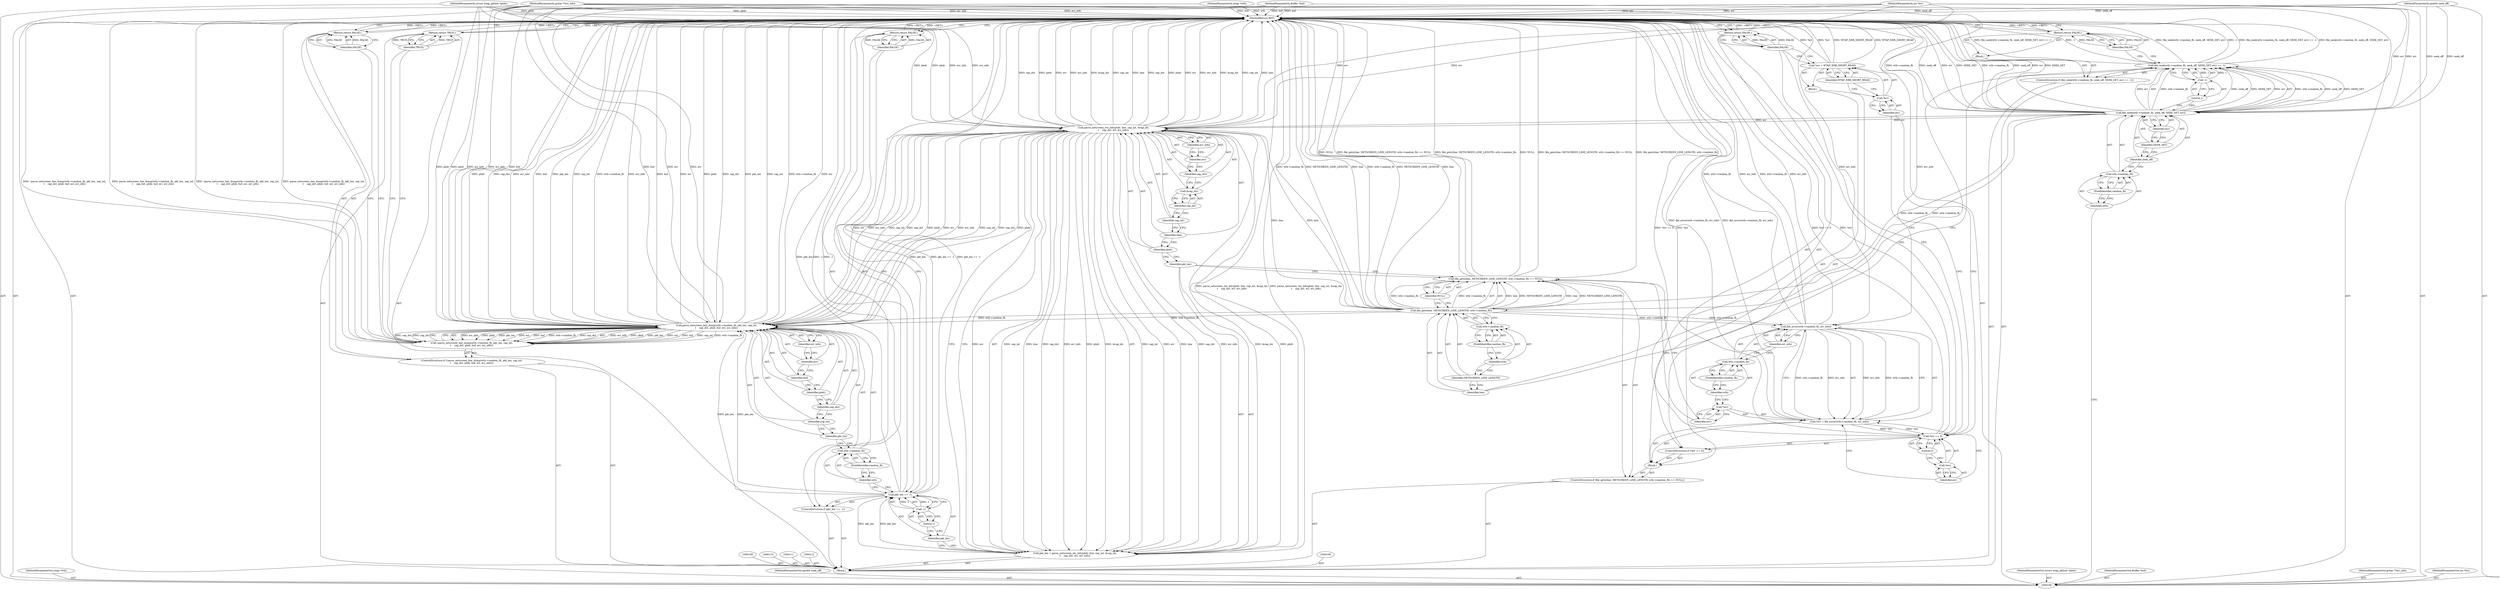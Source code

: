digraph "1_wireshark_6a140eca7b78b230f1f90a739a32257476513c78_0" {
"1000192" [label="(MethodReturn,RET)"];
"1000101" [label="(MethodParameterIn,wtap *wth)"];
"1000277" [label="(MethodParameterOut,wtap *wth)"];
"1000102" [label="(MethodParameterIn,gint64 seek_off)"];
"1000278" [label="(MethodParameterOut,gint64 seek_off)"];
"1000116" [label="(Call,wth->random_fh)"];
"1000117" [label="(Identifier,wth)"];
"1000113" [label="(ControlStructure,if (file_seek(wth->random_fh, seek_off, SEEK_SET, err) == -1))"];
"1000118" [label="(FieldIdentifier,random_fh)"];
"1000119" [label="(Identifier,seek_off)"];
"1000120" [label="(Identifier,SEEK_SET)"];
"1000121" [label="(Identifier,err)"];
"1000114" [label="(Call,file_seek(wth->random_fh, seek_off, SEEK_SET, err) == -1)"];
"1000115" [label="(Call,file_seek(wth->random_fh, seek_off, SEEK_SET, err))"];
"1000122" [label="(Call,-1)"];
"1000123" [label="(Literal,1)"];
"1000124" [label="(Block,)"];
"1000126" [label="(Identifier,FALSE)"];
"1000125" [label="(Return,return FALSE;)"];
"1000127" [label="(ControlStructure,if (file_gets(line, NETSCREEN_LINE_LENGTH, wth->random_fh) == NULL))"];
"1000130" [label="(Identifier,line)"];
"1000131" [label="(Identifier,NETSCREEN_LINE_LENGTH)"];
"1000132" [label="(Call,wth->random_fh)"];
"1000133" [label="(Identifier,wth)"];
"1000134" [label="(FieldIdentifier,random_fh)"];
"1000128" [label="(Call,file_gets(line, NETSCREEN_LINE_LENGTH, wth->random_fh) == NULL)"];
"1000129" [label="(Call,file_gets(line, NETSCREEN_LINE_LENGTH, wth->random_fh))"];
"1000135" [label="(Identifier,NULL)"];
"1000136" [label="(Block,)"];
"1000137" [label="(Call,*err = file_error(wth->random_fh, err_info))"];
"1000138" [label="(Call,*err)"];
"1000141" [label="(Call,wth->random_fh)"];
"1000142" [label="(Identifier,wth)"];
"1000143" [label="(FieldIdentifier,random_fh)"];
"1000139" [label="(Identifier,err)"];
"1000144" [label="(Identifier,err_info)"];
"1000140" [label="(Call,file_error(wth->random_fh, err_info))"];
"1000149" [label="(Literal,0)"];
"1000150" [label="(Block,)"];
"1000145" [label="(ControlStructure,if (*err == 0))"];
"1000146" [label="(Call,*err == 0)"];
"1000147" [label="(Call,*err)"];
"1000148" [label="(Identifier,err)"];
"1000154" [label="(Identifier,WTAP_ERR_SHORT_READ)"];
"1000151" [label="(Call,*err = WTAP_ERR_SHORT_READ)"];
"1000152" [label="(Call,*err)"];
"1000153" [label="(Identifier,err)"];
"1000103" [label="(MethodParameterIn,struct wtap_pkthdr *phdr)"];
"1000279" [label="(MethodParameterOut,struct wtap_pkthdr *phdr)"];
"1000104" [label="(MethodParameterIn,Buffer *buf)"];
"1000280" [label="(MethodParameterOut,Buffer *buf)"];
"1000156" [label="(Identifier,FALSE)"];
"1000155" [label="(Return,return FALSE;)"];
"1000157" [label="(Call,pkt_len = parse_netscreen_rec_hdr(phdr, line, cap_int, &cap_dir,\n\t    cap_dst, err, err_info))"];
"1000158" [label="(Identifier,pkt_len)"];
"1000159" [label="(Call,parse_netscreen_rec_hdr(phdr, line, cap_int, &cap_dir,\n\t    cap_dst, err, err_info))"];
"1000160" [label="(Identifier,phdr)"];
"1000161" [label="(Identifier,line)"];
"1000162" [label="(Identifier,cap_int)"];
"1000163" [label="(Call,&cap_dir)"];
"1000164" [label="(Identifier,cap_dir)"];
"1000166" [label="(Identifier,err)"];
"1000167" [label="(Identifier,err_info)"];
"1000165" [label="(Identifier,cap_dst)"];
"1000168" [label="(ControlStructure,if (pkt_len == -1))"];
"1000171" [label="(Call,-1)"];
"1000172" [label="(Literal,1)"];
"1000169" [label="(Call,pkt_len == -1)"];
"1000170" [label="(Identifier,pkt_len)"];
"1000173" [label="(Return,return FALSE;)"];
"1000174" [label="(Identifier,FALSE)"];
"1000175" [label="(ControlStructure,if (!parse_netscreen_hex_dump(wth->random_fh, pkt_len, cap_int,\n\t    cap_dst, phdr, buf, err, err_info)))"];
"1000178" [label="(Call,wth->random_fh)"];
"1000179" [label="(Identifier,wth)"];
"1000180" [label="(FieldIdentifier,random_fh)"];
"1000181" [label="(Identifier,pkt_len)"];
"1000176" [label="(Call,!parse_netscreen_hex_dump(wth->random_fh, pkt_len, cap_int,\n\t    cap_dst, phdr, buf, err, err_info))"];
"1000182" [label="(Identifier,cap_int)"];
"1000177" [label="(Call,parse_netscreen_hex_dump(wth->random_fh, pkt_len, cap_int,\n\t    cap_dst, phdr, buf, err, err_info))"];
"1000184" [label="(Identifier,phdr)"];
"1000185" [label="(Identifier,buf)"];
"1000186" [label="(Identifier,err)"];
"1000187" [label="(Identifier,err_info)"];
"1000183" [label="(Identifier,cap_dst)"];
"1000188" [label="(Return,return FALSE;)"];
"1000189" [label="(Identifier,FALSE)"];
"1000106" [label="(MethodParameterIn,gchar **err_info)"];
"1000282" [label="(MethodParameterOut,gchar **err_info)"];
"1000105" [label="(MethodParameterIn,int *err)"];
"1000281" [label="(MethodParameterOut,int *err)"];
"1000190" [label="(Return,return TRUE;)"];
"1000191" [label="(Identifier,TRUE)"];
"1000107" [label="(Block,)"];
"1000192" -> "1000100"  [label="AST: "];
"1000192" -> "1000125"  [label="CFG: "];
"1000192" -> "1000155"  [label="CFG: "];
"1000192" -> "1000173"  [label="CFG: "];
"1000192" -> "1000188"  [label="CFG: "];
"1000192" -> "1000190"  [label="CFG: "];
"1000188" -> "1000192"  [label="DDG: <RET>"];
"1000173" -> "1000192"  [label="DDG: <RET>"];
"1000125" -> "1000192"  [label="DDG: <RET>"];
"1000155" -> "1000192"  [label="DDG: <RET>"];
"1000177" -> "1000192"  [label="DDG: err_info"];
"1000177" -> "1000192"  [label="DDG: buf"];
"1000177" -> "1000192"  [label="DDG: pkt_len"];
"1000177" -> "1000192"  [label="DDG: cap_int"];
"1000177" -> "1000192"  [label="DDG: wth->random_fh"];
"1000177" -> "1000192"  [label="DDG: err"];
"1000177" -> "1000192"  [label="DDG: phdr"];
"1000177" -> "1000192"  [label="DDG: cap_dst"];
"1000169" -> "1000192"  [label="DDG: pkt_len == -1"];
"1000169" -> "1000192"  [label="DDG: -1"];
"1000169" -> "1000192"  [label="DDG: pkt_len"];
"1000104" -> "1000192"  [label="DDG: buf"];
"1000105" -> "1000192"  [label="DDG: err"];
"1000176" -> "1000192"  [label="DDG: !parse_netscreen_hex_dump(wth->random_fh, pkt_len, cap_int,\n\t    cap_dst, phdr, buf, err, err_info)"];
"1000176" -> "1000192"  [label="DDG: parse_netscreen_hex_dump(wth->random_fh, pkt_len, cap_int,\n\t    cap_dst, phdr, buf, err, err_info)"];
"1000102" -> "1000192"  [label="DDG: seek_off"];
"1000151" -> "1000192"  [label="DDG: WTAP_ERR_SHORT_READ"];
"1000151" -> "1000192"  [label="DDG: *err"];
"1000128" -> "1000192"  [label="DDG: file_gets(line, NETSCREEN_LINE_LENGTH, wth->random_fh) == NULL"];
"1000128" -> "1000192"  [label="DDG: file_gets(line, NETSCREEN_LINE_LENGTH, wth->random_fh)"];
"1000128" -> "1000192"  [label="DDG: NULL"];
"1000115" -> "1000192"  [label="DDG: seek_off"];
"1000115" -> "1000192"  [label="DDG: err"];
"1000115" -> "1000192"  [label="DDG: SEEK_SET"];
"1000115" -> "1000192"  [label="DDG: wth->random_fh"];
"1000157" -> "1000192"  [label="DDG: parse_netscreen_rec_hdr(phdr, line, cap_int, &cap_dir,\n\t    cap_dst, err, err_info)"];
"1000129" -> "1000192"  [label="DDG: line"];
"1000129" -> "1000192"  [label="DDG: wth->random_fh"];
"1000129" -> "1000192"  [label="DDG: NETSCREEN_LINE_LENGTH"];
"1000114" -> "1000192"  [label="DDG: file_seek(wth->random_fh, seek_off, SEEK_SET, err) == -1"];
"1000114" -> "1000192"  [label="DDG: file_seek(wth->random_fh, seek_off, SEEK_SET, err)"];
"1000114" -> "1000192"  [label="DDG: -1"];
"1000159" -> "1000192"  [label="DDG: phdr"];
"1000159" -> "1000192"  [label="DDG: err"];
"1000159" -> "1000192"  [label="DDG: err_info"];
"1000159" -> "1000192"  [label="DDG: &cap_dir"];
"1000159" -> "1000192"  [label="DDG: cap_int"];
"1000159" -> "1000192"  [label="DDG: line"];
"1000159" -> "1000192"  [label="DDG: cap_dst"];
"1000140" -> "1000192"  [label="DDG: wth->random_fh"];
"1000140" -> "1000192"  [label="DDG: err_info"];
"1000137" -> "1000192"  [label="DDG: file_error(wth->random_fh, err_info)"];
"1000103" -> "1000192"  [label="DDG: phdr"];
"1000101" -> "1000192"  [label="DDG: wth"];
"1000146" -> "1000192"  [label="DDG: *err == 0"];
"1000146" -> "1000192"  [label="DDG: *err"];
"1000106" -> "1000192"  [label="DDG: err_info"];
"1000190" -> "1000192"  [label="DDG: <RET>"];
"1000101" -> "1000100"  [label="AST: "];
"1000101" -> "1000192"  [label="DDG: wth"];
"1000277" -> "1000100"  [label="AST: "];
"1000102" -> "1000100"  [label="AST: "];
"1000102" -> "1000192"  [label="DDG: seek_off"];
"1000102" -> "1000115"  [label="DDG: seek_off"];
"1000278" -> "1000100"  [label="AST: "];
"1000116" -> "1000115"  [label="AST: "];
"1000116" -> "1000118"  [label="CFG: "];
"1000117" -> "1000116"  [label="AST: "];
"1000118" -> "1000116"  [label="AST: "];
"1000119" -> "1000116"  [label="CFG: "];
"1000117" -> "1000116"  [label="AST: "];
"1000117" -> "1000100"  [label="CFG: "];
"1000118" -> "1000117"  [label="CFG: "];
"1000113" -> "1000107"  [label="AST: "];
"1000114" -> "1000113"  [label="AST: "];
"1000124" -> "1000113"  [label="AST: "];
"1000118" -> "1000116"  [label="AST: "];
"1000118" -> "1000117"  [label="CFG: "];
"1000116" -> "1000118"  [label="CFG: "];
"1000119" -> "1000115"  [label="AST: "];
"1000119" -> "1000116"  [label="CFG: "];
"1000120" -> "1000119"  [label="CFG: "];
"1000120" -> "1000115"  [label="AST: "];
"1000120" -> "1000119"  [label="CFG: "];
"1000121" -> "1000120"  [label="CFG: "];
"1000121" -> "1000115"  [label="AST: "];
"1000121" -> "1000120"  [label="CFG: "];
"1000115" -> "1000121"  [label="CFG: "];
"1000114" -> "1000113"  [label="AST: "];
"1000114" -> "1000122"  [label="CFG: "];
"1000115" -> "1000114"  [label="AST: "];
"1000122" -> "1000114"  [label="AST: "];
"1000126" -> "1000114"  [label="CFG: "];
"1000130" -> "1000114"  [label="CFG: "];
"1000114" -> "1000192"  [label="DDG: file_seek(wth->random_fh, seek_off, SEEK_SET, err) == -1"];
"1000114" -> "1000192"  [label="DDG: file_seek(wth->random_fh, seek_off, SEEK_SET, err)"];
"1000114" -> "1000192"  [label="DDG: -1"];
"1000115" -> "1000114"  [label="DDG: wth->random_fh"];
"1000115" -> "1000114"  [label="DDG: seek_off"];
"1000115" -> "1000114"  [label="DDG: SEEK_SET"];
"1000115" -> "1000114"  [label="DDG: err"];
"1000122" -> "1000114"  [label="DDG: 1"];
"1000115" -> "1000114"  [label="AST: "];
"1000115" -> "1000121"  [label="CFG: "];
"1000116" -> "1000115"  [label="AST: "];
"1000119" -> "1000115"  [label="AST: "];
"1000120" -> "1000115"  [label="AST: "];
"1000121" -> "1000115"  [label="AST: "];
"1000123" -> "1000115"  [label="CFG: "];
"1000115" -> "1000192"  [label="DDG: seek_off"];
"1000115" -> "1000192"  [label="DDG: err"];
"1000115" -> "1000192"  [label="DDG: SEEK_SET"];
"1000115" -> "1000192"  [label="DDG: wth->random_fh"];
"1000115" -> "1000114"  [label="DDG: wth->random_fh"];
"1000115" -> "1000114"  [label="DDG: seek_off"];
"1000115" -> "1000114"  [label="DDG: SEEK_SET"];
"1000115" -> "1000114"  [label="DDG: err"];
"1000102" -> "1000115"  [label="DDG: seek_off"];
"1000105" -> "1000115"  [label="DDG: err"];
"1000115" -> "1000129"  [label="DDG: wth->random_fh"];
"1000115" -> "1000159"  [label="DDG: err"];
"1000122" -> "1000114"  [label="AST: "];
"1000122" -> "1000123"  [label="CFG: "];
"1000123" -> "1000122"  [label="AST: "];
"1000114" -> "1000122"  [label="CFG: "];
"1000122" -> "1000114"  [label="DDG: 1"];
"1000123" -> "1000122"  [label="AST: "];
"1000123" -> "1000115"  [label="CFG: "];
"1000122" -> "1000123"  [label="CFG: "];
"1000124" -> "1000113"  [label="AST: "];
"1000125" -> "1000124"  [label="AST: "];
"1000126" -> "1000125"  [label="AST: "];
"1000126" -> "1000114"  [label="CFG: "];
"1000125" -> "1000126"  [label="CFG: "];
"1000126" -> "1000125"  [label="DDG: FALSE"];
"1000125" -> "1000124"  [label="AST: "];
"1000125" -> "1000126"  [label="CFG: "];
"1000126" -> "1000125"  [label="AST: "];
"1000192" -> "1000125"  [label="CFG: "];
"1000125" -> "1000192"  [label="DDG: <RET>"];
"1000126" -> "1000125"  [label="DDG: FALSE"];
"1000127" -> "1000107"  [label="AST: "];
"1000128" -> "1000127"  [label="AST: "];
"1000136" -> "1000127"  [label="AST: "];
"1000130" -> "1000129"  [label="AST: "];
"1000130" -> "1000114"  [label="CFG: "];
"1000131" -> "1000130"  [label="CFG: "];
"1000131" -> "1000129"  [label="AST: "];
"1000131" -> "1000130"  [label="CFG: "];
"1000133" -> "1000131"  [label="CFG: "];
"1000132" -> "1000129"  [label="AST: "];
"1000132" -> "1000134"  [label="CFG: "];
"1000133" -> "1000132"  [label="AST: "];
"1000134" -> "1000132"  [label="AST: "];
"1000129" -> "1000132"  [label="CFG: "];
"1000133" -> "1000132"  [label="AST: "];
"1000133" -> "1000131"  [label="CFG: "];
"1000134" -> "1000133"  [label="CFG: "];
"1000134" -> "1000132"  [label="AST: "];
"1000134" -> "1000133"  [label="CFG: "];
"1000132" -> "1000134"  [label="CFG: "];
"1000128" -> "1000127"  [label="AST: "];
"1000128" -> "1000135"  [label="CFG: "];
"1000129" -> "1000128"  [label="AST: "];
"1000135" -> "1000128"  [label="AST: "];
"1000139" -> "1000128"  [label="CFG: "];
"1000158" -> "1000128"  [label="CFG: "];
"1000128" -> "1000192"  [label="DDG: file_gets(line, NETSCREEN_LINE_LENGTH, wth->random_fh) == NULL"];
"1000128" -> "1000192"  [label="DDG: file_gets(line, NETSCREEN_LINE_LENGTH, wth->random_fh)"];
"1000128" -> "1000192"  [label="DDG: NULL"];
"1000129" -> "1000128"  [label="DDG: line"];
"1000129" -> "1000128"  [label="DDG: NETSCREEN_LINE_LENGTH"];
"1000129" -> "1000128"  [label="DDG: wth->random_fh"];
"1000129" -> "1000128"  [label="AST: "];
"1000129" -> "1000132"  [label="CFG: "];
"1000130" -> "1000129"  [label="AST: "];
"1000131" -> "1000129"  [label="AST: "];
"1000132" -> "1000129"  [label="AST: "];
"1000135" -> "1000129"  [label="CFG: "];
"1000129" -> "1000192"  [label="DDG: line"];
"1000129" -> "1000192"  [label="DDG: wth->random_fh"];
"1000129" -> "1000192"  [label="DDG: NETSCREEN_LINE_LENGTH"];
"1000129" -> "1000128"  [label="DDG: line"];
"1000129" -> "1000128"  [label="DDG: NETSCREEN_LINE_LENGTH"];
"1000129" -> "1000128"  [label="DDG: wth->random_fh"];
"1000115" -> "1000129"  [label="DDG: wth->random_fh"];
"1000129" -> "1000140"  [label="DDG: wth->random_fh"];
"1000129" -> "1000159"  [label="DDG: line"];
"1000129" -> "1000177"  [label="DDG: wth->random_fh"];
"1000135" -> "1000128"  [label="AST: "];
"1000135" -> "1000129"  [label="CFG: "];
"1000128" -> "1000135"  [label="CFG: "];
"1000136" -> "1000127"  [label="AST: "];
"1000137" -> "1000136"  [label="AST: "];
"1000145" -> "1000136"  [label="AST: "];
"1000155" -> "1000136"  [label="AST: "];
"1000137" -> "1000136"  [label="AST: "];
"1000137" -> "1000140"  [label="CFG: "];
"1000138" -> "1000137"  [label="AST: "];
"1000140" -> "1000137"  [label="AST: "];
"1000148" -> "1000137"  [label="CFG: "];
"1000137" -> "1000192"  [label="DDG: file_error(wth->random_fh, err_info)"];
"1000140" -> "1000137"  [label="DDG: wth->random_fh"];
"1000140" -> "1000137"  [label="DDG: err_info"];
"1000137" -> "1000146"  [label="DDG: *err"];
"1000138" -> "1000137"  [label="AST: "];
"1000138" -> "1000139"  [label="CFG: "];
"1000139" -> "1000138"  [label="AST: "];
"1000142" -> "1000138"  [label="CFG: "];
"1000141" -> "1000140"  [label="AST: "];
"1000141" -> "1000143"  [label="CFG: "];
"1000142" -> "1000141"  [label="AST: "];
"1000143" -> "1000141"  [label="AST: "];
"1000144" -> "1000141"  [label="CFG: "];
"1000142" -> "1000141"  [label="AST: "];
"1000142" -> "1000138"  [label="CFG: "];
"1000143" -> "1000142"  [label="CFG: "];
"1000143" -> "1000141"  [label="AST: "];
"1000143" -> "1000142"  [label="CFG: "];
"1000141" -> "1000143"  [label="CFG: "];
"1000139" -> "1000138"  [label="AST: "];
"1000139" -> "1000128"  [label="CFG: "];
"1000138" -> "1000139"  [label="CFG: "];
"1000144" -> "1000140"  [label="AST: "];
"1000144" -> "1000141"  [label="CFG: "];
"1000140" -> "1000144"  [label="CFG: "];
"1000140" -> "1000137"  [label="AST: "];
"1000140" -> "1000144"  [label="CFG: "];
"1000141" -> "1000140"  [label="AST: "];
"1000144" -> "1000140"  [label="AST: "];
"1000137" -> "1000140"  [label="CFG: "];
"1000140" -> "1000192"  [label="DDG: wth->random_fh"];
"1000140" -> "1000192"  [label="DDG: err_info"];
"1000140" -> "1000137"  [label="DDG: wth->random_fh"];
"1000140" -> "1000137"  [label="DDG: err_info"];
"1000129" -> "1000140"  [label="DDG: wth->random_fh"];
"1000106" -> "1000140"  [label="DDG: err_info"];
"1000149" -> "1000146"  [label="AST: "];
"1000149" -> "1000147"  [label="CFG: "];
"1000146" -> "1000149"  [label="CFG: "];
"1000150" -> "1000145"  [label="AST: "];
"1000151" -> "1000150"  [label="AST: "];
"1000145" -> "1000136"  [label="AST: "];
"1000146" -> "1000145"  [label="AST: "];
"1000150" -> "1000145"  [label="AST: "];
"1000146" -> "1000145"  [label="AST: "];
"1000146" -> "1000149"  [label="CFG: "];
"1000147" -> "1000146"  [label="AST: "];
"1000149" -> "1000146"  [label="AST: "];
"1000153" -> "1000146"  [label="CFG: "];
"1000156" -> "1000146"  [label="CFG: "];
"1000146" -> "1000192"  [label="DDG: *err == 0"];
"1000146" -> "1000192"  [label="DDG: *err"];
"1000137" -> "1000146"  [label="DDG: *err"];
"1000147" -> "1000146"  [label="AST: "];
"1000147" -> "1000148"  [label="CFG: "];
"1000148" -> "1000147"  [label="AST: "];
"1000149" -> "1000147"  [label="CFG: "];
"1000148" -> "1000147"  [label="AST: "];
"1000148" -> "1000137"  [label="CFG: "];
"1000147" -> "1000148"  [label="CFG: "];
"1000154" -> "1000151"  [label="AST: "];
"1000154" -> "1000152"  [label="CFG: "];
"1000151" -> "1000154"  [label="CFG: "];
"1000151" -> "1000150"  [label="AST: "];
"1000151" -> "1000154"  [label="CFG: "];
"1000152" -> "1000151"  [label="AST: "];
"1000154" -> "1000151"  [label="AST: "];
"1000156" -> "1000151"  [label="CFG: "];
"1000151" -> "1000192"  [label="DDG: WTAP_ERR_SHORT_READ"];
"1000151" -> "1000192"  [label="DDG: *err"];
"1000152" -> "1000151"  [label="AST: "];
"1000152" -> "1000153"  [label="CFG: "];
"1000153" -> "1000152"  [label="AST: "];
"1000154" -> "1000152"  [label="CFG: "];
"1000153" -> "1000152"  [label="AST: "];
"1000153" -> "1000146"  [label="CFG: "];
"1000152" -> "1000153"  [label="CFG: "];
"1000103" -> "1000100"  [label="AST: "];
"1000103" -> "1000192"  [label="DDG: phdr"];
"1000103" -> "1000159"  [label="DDG: phdr"];
"1000103" -> "1000177"  [label="DDG: phdr"];
"1000279" -> "1000100"  [label="AST: "];
"1000104" -> "1000100"  [label="AST: "];
"1000104" -> "1000192"  [label="DDG: buf"];
"1000104" -> "1000177"  [label="DDG: buf"];
"1000280" -> "1000100"  [label="AST: "];
"1000156" -> "1000155"  [label="AST: "];
"1000156" -> "1000151"  [label="CFG: "];
"1000156" -> "1000146"  [label="CFG: "];
"1000155" -> "1000156"  [label="CFG: "];
"1000156" -> "1000155"  [label="DDG: FALSE"];
"1000155" -> "1000136"  [label="AST: "];
"1000155" -> "1000156"  [label="CFG: "];
"1000156" -> "1000155"  [label="AST: "];
"1000192" -> "1000155"  [label="CFG: "];
"1000155" -> "1000192"  [label="DDG: <RET>"];
"1000156" -> "1000155"  [label="DDG: FALSE"];
"1000157" -> "1000107"  [label="AST: "];
"1000157" -> "1000159"  [label="CFG: "];
"1000158" -> "1000157"  [label="AST: "];
"1000159" -> "1000157"  [label="AST: "];
"1000170" -> "1000157"  [label="CFG: "];
"1000157" -> "1000192"  [label="DDG: parse_netscreen_rec_hdr(phdr, line, cap_int, &cap_dir,\n\t    cap_dst, err, err_info)"];
"1000159" -> "1000157"  [label="DDG: cap_int"];
"1000159" -> "1000157"  [label="DDG: err"];
"1000159" -> "1000157"  [label="DDG: line"];
"1000159" -> "1000157"  [label="DDG: cap_dst"];
"1000159" -> "1000157"  [label="DDG: err_info"];
"1000159" -> "1000157"  [label="DDG: phdr"];
"1000159" -> "1000157"  [label="DDG: &cap_dir"];
"1000157" -> "1000169"  [label="DDG: pkt_len"];
"1000158" -> "1000157"  [label="AST: "];
"1000158" -> "1000128"  [label="CFG: "];
"1000160" -> "1000158"  [label="CFG: "];
"1000159" -> "1000157"  [label="AST: "];
"1000159" -> "1000167"  [label="CFG: "];
"1000160" -> "1000159"  [label="AST: "];
"1000161" -> "1000159"  [label="AST: "];
"1000162" -> "1000159"  [label="AST: "];
"1000163" -> "1000159"  [label="AST: "];
"1000165" -> "1000159"  [label="AST: "];
"1000166" -> "1000159"  [label="AST: "];
"1000167" -> "1000159"  [label="AST: "];
"1000157" -> "1000159"  [label="CFG: "];
"1000159" -> "1000192"  [label="DDG: phdr"];
"1000159" -> "1000192"  [label="DDG: err"];
"1000159" -> "1000192"  [label="DDG: err_info"];
"1000159" -> "1000192"  [label="DDG: &cap_dir"];
"1000159" -> "1000192"  [label="DDG: cap_int"];
"1000159" -> "1000192"  [label="DDG: line"];
"1000159" -> "1000192"  [label="DDG: cap_dst"];
"1000159" -> "1000157"  [label="DDG: cap_int"];
"1000159" -> "1000157"  [label="DDG: err"];
"1000159" -> "1000157"  [label="DDG: line"];
"1000159" -> "1000157"  [label="DDG: cap_dst"];
"1000159" -> "1000157"  [label="DDG: err_info"];
"1000159" -> "1000157"  [label="DDG: phdr"];
"1000159" -> "1000157"  [label="DDG: &cap_dir"];
"1000103" -> "1000159"  [label="DDG: phdr"];
"1000129" -> "1000159"  [label="DDG: line"];
"1000115" -> "1000159"  [label="DDG: err"];
"1000105" -> "1000159"  [label="DDG: err"];
"1000106" -> "1000159"  [label="DDG: err_info"];
"1000159" -> "1000177"  [label="DDG: cap_int"];
"1000159" -> "1000177"  [label="DDG: cap_dst"];
"1000159" -> "1000177"  [label="DDG: phdr"];
"1000159" -> "1000177"  [label="DDG: err"];
"1000159" -> "1000177"  [label="DDG: err_info"];
"1000160" -> "1000159"  [label="AST: "];
"1000160" -> "1000158"  [label="CFG: "];
"1000161" -> "1000160"  [label="CFG: "];
"1000161" -> "1000159"  [label="AST: "];
"1000161" -> "1000160"  [label="CFG: "];
"1000162" -> "1000161"  [label="CFG: "];
"1000162" -> "1000159"  [label="AST: "];
"1000162" -> "1000161"  [label="CFG: "];
"1000164" -> "1000162"  [label="CFG: "];
"1000163" -> "1000159"  [label="AST: "];
"1000163" -> "1000164"  [label="CFG: "];
"1000164" -> "1000163"  [label="AST: "];
"1000165" -> "1000163"  [label="CFG: "];
"1000164" -> "1000163"  [label="AST: "];
"1000164" -> "1000162"  [label="CFG: "];
"1000163" -> "1000164"  [label="CFG: "];
"1000166" -> "1000159"  [label="AST: "];
"1000166" -> "1000165"  [label="CFG: "];
"1000167" -> "1000166"  [label="CFG: "];
"1000167" -> "1000159"  [label="AST: "];
"1000167" -> "1000166"  [label="CFG: "];
"1000159" -> "1000167"  [label="CFG: "];
"1000165" -> "1000159"  [label="AST: "];
"1000165" -> "1000163"  [label="CFG: "];
"1000166" -> "1000165"  [label="CFG: "];
"1000168" -> "1000107"  [label="AST: "];
"1000169" -> "1000168"  [label="AST: "];
"1000173" -> "1000168"  [label="AST: "];
"1000171" -> "1000169"  [label="AST: "];
"1000171" -> "1000172"  [label="CFG: "];
"1000172" -> "1000171"  [label="AST: "];
"1000169" -> "1000171"  [label="CFG: "];
"1000171" -> "1000169"  [label="DDG: 1"];
"1000172" -> "1000171"  [label="AST: "];
"1000172" -> "1000170"  [label="CFG: "];
"1000171" -> "1000172"  [label="CFG: "];
"1000169" -> "1000168"  [label="AST: "];
"1000169" -> "1000171"  [label="CFG: "];
"1000170" -> "1000169"  [label="AST: "];
"1000171" -> "1000169"  [label="AST: "];
"1000174" -> "1000169"  [label="CFG: "];
"1000179" -> "1000169"  [label="CFG: "];
"1000169" -> "1000192"  [label="DDG: pkt_len == -1"];
"1000169" -> "1000192"  [label="DDG: -1"];
"1000169" -> "1000192"  [label="DDG: pkt_len"];
"1000157" -> "1000169"  [label="DDG: pkt_len"];
"1000171" -> "1000169"  [label="DDG: 1"];
"1000169" -> "1000177"  [label="DDG: pkt_len"];
"1000170" -> "1000169"  [label="AST: "];
"1000170" -> "1000157"  [label="CFG: "];
"1000172" -> "1000170"  [label="CFG: "];
"1000173" -> "1000168"  [label="AST: "];
"1000173" -> "1000174"  [label="CFG: "];
"1000174" -> "1000173"  [label="AST: "];
"1000192" -> "1000173"  [label="CFG: "];
"1000173" -> "1000192"  [label="DDG: <RET>"];
"1000174" -> "1000173"  [label="DDG: FALSE"];
"1000174" -> "1000173"  [label="AST: "];
"1000174" -> "1000169"  [label="CFG: "];
"1000173" -> "1000174"  [label="CFG: "];
"1000174" -> "1000173"  [label="DDG: FALSE"];
"1000175" -> "1000107"  [label="AST: "];
"1000176" -> "1000175"  [label="AST: "];
"1000188" -> "1000175"  [label="AST: "];
"1000178" -> "1000177"  [label="AST: "];
"1000178" -> "1000180"  [label="CFG: "];
"1000179" -> "1000178"  [label="AST: "];
"1000180" -> "1000178"  [label="AST: "];
"1000181" -> "1000178"  [label="CFG: "];
"1000179" -> "1000178"  [label="AST: "];
"1000179" -> "1000169"  [label="CFG: "];
"1000180" -> "1000179"  [label="CFG: "];
"1000180" -> "1000178"  [label="AST: "];
"1000180" -> "1000179"  [label="CFG: "];
"1000178" -> "1000180"  [label="CFG: "];
"1000181" -> "1000177"  [label="AST: "];
"1000181" -> "1000178"  [label="CFG: "];
"1000182" -> "1000181"  [label="CFG: "];
"1000176" -> "1000175"  [label="AST: "];
"1000176" -> "1000177"  [label="CFG: "];
"1000177" -> "1000176"  [label="AST: "];
"1000189" -> "1000176"  [label="CFG: "];
"1000191" -> "1000176"  [label="CFG: "];
"1000176" -> "1000192"  [label="DDG: !parse_netscreen_hex_dump(wth->random_fh, pkt_len, cap_int,\n\t    cap_dst, phdr, buf, err, err_info)"];
"1000176" -> "1000192"  [label="DDG: parse_netscreen_hex_dump(wth->random_fh, pkt_len, cap_int,\n\t    cap_dst, phdr, buf, err, err_info)"];
"1000177" -> "1000176"  [label="DDG: err_info"];
"1000177" -> "1000176"  [label="DDG: phdr"];
"1000177" -> "1000176"  [label="DDG: pkt_len"];
"1000177" -> "1000176"  [label="DDG: err"];
"1000177" -> "1000176"  [label="DDG: buf"];
"1000177" -> "1000176"  [label="DDG: cap_int"];
"1000177" -> "1000176"  [label="DDG: wth->random_fh"];
"1000177" -> "1000176"  [label="DDG: cap_dst"];
"1000182" -> "1000177"  [label="AST: "];
"1000182" -> "1000181"  [label="CFG: "];
"1000183" -> "1000182"  [label="CFG: "];
"1000177" -> "1000176"  [label="AST: "];
"1000177" -> "1000187"  [label="CFG: "];
"1000178" -> "1000177"  [label="AST: "];
"1000181" -> "1000177"  [label="AST: "];
"1000182" -> "1000177"  [label="AST: "];
"1000183" -> "1000177"  [label="AST: "];
"1000184" -> "1000177"  [label="AST: "];
"1000185" -> "1000177"  [label="AST: "];
"1000186" -> "1000177"  [label="AST: "];
"1000187" -> "1000177"  [label="AST: "];
"1000176" -> "1000177"  [label="CFG: "];
"1000177" -> "1000192"  [label="DDG: err_info"];
"1000177" -> "1000192"  [label="DDG: buf"];
"1000177" -> "1000192"  [label="DDG: pkt_len"];
"1000177" -> "1000192"  [label="DDG: cap_int"];
"1000177" -> "1000192"  [label="DDG: wth->random_fh"];
"1000177" -> "1000192"  [label="DDG: err"];
"1000177" -> "1000192"  [label="DDG: phdr"];
"1000177" -> "1000192"  [label="DDG: cap_dst"];
"1000177" -> "1000176"  [label="DDG: err_info"];
"1000177" -> "1000176"  [label="DDG: phdr"];
"1000177" -> "1000176"  [label="DDG: pkt_len"];
"1000177" -> "1000176"  [label="DDG: err"];
"1000177" -> "1000176"  [label="DDG: buf"];
"1000177" -> "1000176"  [label="DDG: cap_int"];
"1000177" -> "1000176"  [label="DDG: wth->random_fh"];
"1000177" -> "1000176"  [label="DDG: cap_dst"];
"1000129" -> "1000177"  [label="DDG: wth->random_fh"];
"1000169" -> "1000177"  [label="DDG: pkt_len"];
"1000159" -> "1000177"  [label="DDG: cap_int"];
"1000159" -> "1000177"  [label="DDG: cap_dst"];
"1000159" -> "1000177"  [label="DDG: phdr"];
"1000159" -> "1000177"  [label="DDG: err"];
"1000159" -> "1000177"  [label="DDG: err_info"];
"1000103" -> "1000177"  [label="DDG: phdr"];
"1000104" -> "1000177"  [label="DDG: buf"];
"1000105" -> "1000177"  [label="DDG: err"];
"1000106" -> "1000177"  [label="DDG: err_info"];
"1000184" -> "1000177"  [label="AST: "];
"1000184" -> "1000183"  [label="CFG: "];
"1000185" -> "1000184"  [label="CFG: "];
"1000185" -> "1000177"  [label="AST: "];
"1000185" -> "1000184"  [label="CFG: "];
"1000186" -> "1000185"  [label="CFG: "];
"1000186" -> "1000177"  [label="AST: "];
"1000186" -> "1000185"  [label="CFG: "];
"1000187" -> "1000186"  [label="CFG: "];
"1000187" -> "1000177"  [label="AST: "];
"1000187" -> "1000186"  [label="CFG: "];
"1000177" -> "1000187"  [label="CFG: "];
"1000183" -> "1000177"  [label="AST: "];
"1000183" -> "1000182"  [label="CFG: "];
"1000184" -> "1000183"  [label="CFG: "];
"1000188" -> "1000175"  [label="AST: "];
"1000188" -> "1000189"  [label="CFG: "];
"1000189" -> "1000188"  [label="AST: "];
"1000192" -> "1000188"  [label="CFG: "];
"1000188" -> "1000192"  [label="DDG: <RET>"];
"1000189" -> "1000188"  [label="DDG: FALSE"];
"1000189" -> "1000188"  [label="AST: "];
"1000189" -> "1000176"  [label="CFG: "];
"1000188" -> "1000189"  [label="CFG: "];
"1000189" -> "1000188"  [label="DDG: FALSE"];
"1000106" -> "1000100"  [label="AST: "];
"1000106" -> "1000192"  [label="DDG: err_info"];
"1000106" -> "1000140"  [label="DDG: err_info"];
"1000106" -> "1000159"  [label="DDG: err_info"];
"1000106" -> "1000177"  [label="DDG: err_info"];
"1000282" -> "1000100"  [label="AST: "];
"1000105" -> "1000100"  [label="AST: "];
"1000105" -> "1000192"  [label="DDG: err"];
"1000105" -> "1000115"  [label="DDG: err"];
"1000105" -> "1000159"  [label="DDG: err"];
"1000105" -> "1000177"  [label="DDG: err"];
"1000281" -> "1000100"  [label="AST: "];
"1000190" -> "1000107"  [label="AST: "];
"1000190" -> "1000191"  [label="CFG: "];
"1000191" -> "1000190"  [label="AST: "];
"1000192" -> "1000190"  [label="CFG: "];
"1000190" -> "1000192"  [label="DDG: <RET>"];
"1000191" -> "1000190"  [label="DDG: TRUE"];
"1000191" -> "1000190"  [label="AST: "];
"1000191" -> "1000176"  [label="CFG: "];
"1000190" -> "1000191"  [label="CFG: "];
"1000191" -> "1000190"  [label="DDG: TRUE"];
"1000107" -> "1000100"  [label="AST: "];
"1000108" -> "1000107"  [label="AST: "];
"1000109" -> "1000107"  [label="AST: "];
"1000110" -> "1000107"  [label="AST: "];
"1000111" -> "1000107"  [label="AST: "];
"1000112" -> "1000107"  [label="AST: "];
"1000113" -> "1000107"  [label="AST: "];
"1000127" -> "1000107"  [label="AST: "];
"1000157" -> "1000107"  [label="AST: "];
"1000168" -> "1000107"  [label="AST: "];
"1000175" -> "1000107"  [label="AST: "];
"1000190" -> "1000107"  [label="AST: "];
}
